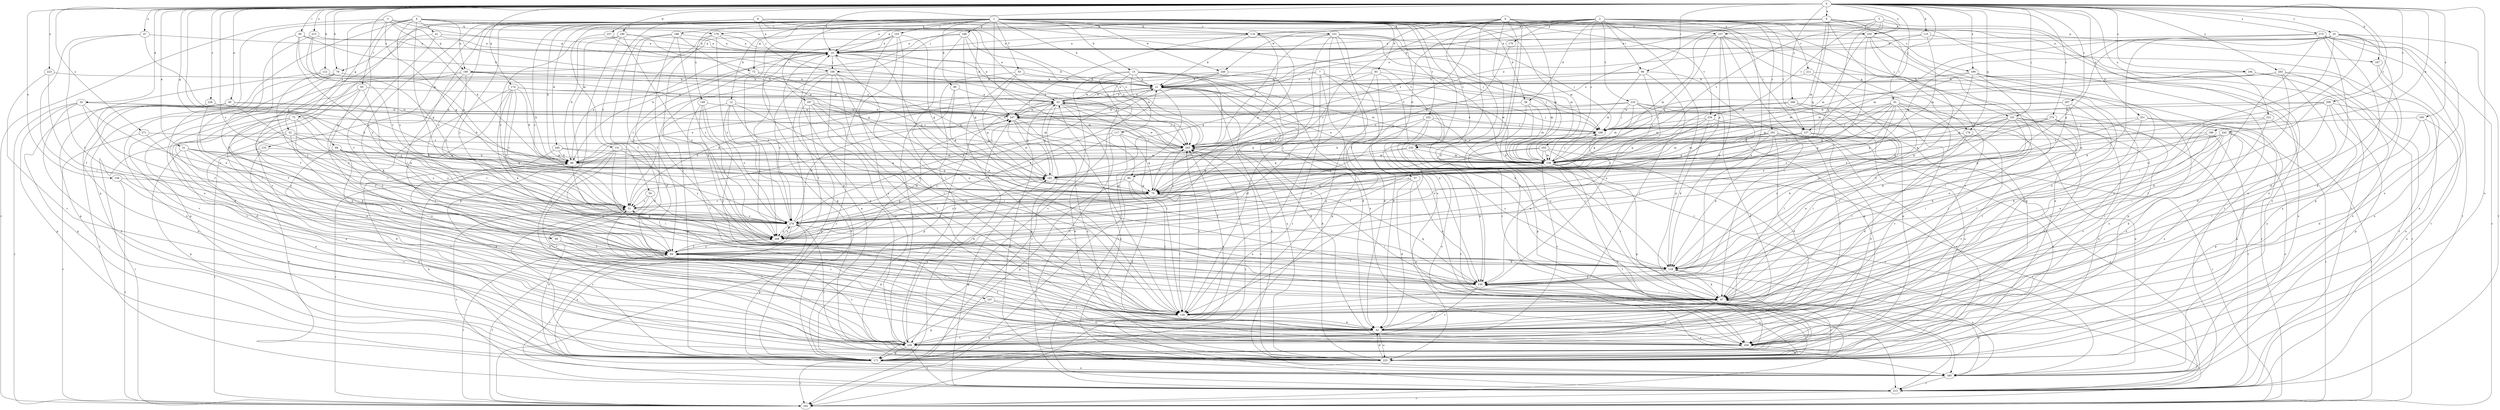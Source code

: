 strict digraph  {
0;
1;
2;
3;
4;
5;
6;
7;
8;
9;
10;
12;
15;
21;
25;
31;
35;
37;
38;
41;
42;
47;
49;
51;
52;
53;
54;
55;
60;
63;
64;
68;
69;
72;
73;
75;
76;
80;
83;
86;
90;
91;
96;
97;
101;
103;
106;
107;
108;
112;
115;
116;
117;
118;
127;
128;
131;
133;
139;
149;
150;
158;
160;
167;
168;
170;
171;
174;
176;
178;
180;
182;
186;
187;
188;
190;
192;
194;
195;
199;
201;
202;
203;
206;
207;
210;
211;
213;
215;
221;
223;
225;
229;
231;
232;
234;
235;
236;
237;
242;
245;
246;
247;
251;
255;
257;
258;
265;
266;
268;
271;
274;
275;
279;
0 -> 9  [label=a];
0 -> 10  [label=a];
0 -> 25  [label=c];
0 -> 31  [label=c];
0 -> 35  [label=d];
0 -> 47  [label=e];
0 -> 49  [label=e];
0 -> 51  [label=e];
0 -> 68  [label=g];
0 -> 69  [label=g];
0 -> 76  [label=h];
0 -> 90  [label=i];
0 -> 91  [label=i];
0 -> 96  [label=i];
0 -> 101  [label=j];
0 -> 112  [label=k];
0 -> 115  [label=k];
0 -> 127  [label=l];
0 -> 158  [label=o];
0 -> 160  [label=o];
0 -> 167  [label=p];
0 -> 174  [label=q];
0 -> 176  [label=q];
0 -> 186  [label=r];
0 -> 194  [label=s];
0 -> 195  [label=s];
0 -> 199  [label=s];
0 -> 206  [label=t];
0 -> 207  [label=t];
0 -> 215  [label=u];
0 -> 221  [label=u];
0 -> 223  [label=u];
0 -> 229  [label=v];
0 -> 237  [label=w];
0 -> 242  [label=w];
0 -> 251  [label=x];
0 -> 255  [label=x];
0 -> 265  [label=y];
0 -> 266  [label=y];
0 -> 271  [label=z];
0 -> 274  [label=z];
0 -> 275  [label=z];
0 -> 279  [label=z];
1 -> 12  [label=b];
1 -> 15  [label=b];
1 -> 21  [label=b];
1 -> 37  [label=d];
1 -> 38  [label=d];
1 -> 54  [label=f];
1 -> 55  [label=f];
1 -> 60  [label=f];
1 -> 72  [label=g];
1 -> 76  [label=h];
1 -> 80  [label=h];
1 -> 83  [label=h];
1 -> 86  [label=h];
1 -> 101  [label=j];
1 -> 103  [label=j];
1 -> 116  [label=k];
1 -> 131  [label=m];
1 -> 133  [label=m];
1 -> 139  [label=m];
1 -> 149  [label=n];
1 -> 167  [label=p];
1 -> 168  [label=p];
1 -> 176  [label=q];
1 -> 187  [label=r];
1 -> 188  [label=r];
1 -> 190  [label=r];
1 -> 192  [label=r];
1 -> 225  [label=u];
1 -> 231  [label=v];
1 -> 232  [label=v];
1 -> 234  [label=v];
1 -> 245  [label=w];
1 -> 246  [label=w];
1 -> 268  [label=y];
1 -> 279  [label=z];
2 -> 10  [label=a];
2 -> 38  [label=d];
2 -> 60  [label=f];
2 -> 96  [label=i];
2 -> 106  [label=j];
2 -> 127  [label=l];
2 -> 150  [label=n];
2 -> 170  [label=p];
2 -> 171  [label=p];
2 -> 178  [label=q];
2 -> 199  [label=s];
2 -> 201  [label=s];
2 -> 202  [label=s];
2 -> 203  [label=s];
2 -> 210  [label=t];
2 -> 211  [label=t];
2 -> 213  [label=t];
2 -> 246  [label=w];
3 -> 52  [label=e];
3 -> 72  [label=g];
3 -> 73  [label=g];
3 -> 75  [label=g];
3 -> 86  [label=h];
3 -> 178  [label=q];
3 -> 180  [label=q];
3 -> 192  [label=r];
4 -> 31  [label=c];
4 -> 41  [label=d];
4 -> 63  [label=f];
4 -> 106  [label=j];
4 -> 171  [label=p];
4 -> 180  [label=q];
4 -> 225  [label=u];
4 -> 247  [label=w];
4 -> 255  [label=x];
4 -> 279  [label=z];
5 -> 21  [label=b];
5 -> 53  [label=e];
5 -> 75  [label=g];
5 -> 225  [label=u];
5 -> 234  [label=v];
5 -> 235  [label=v];
5 -> 255  [label=x];
5 -> 257  [label=x];
6 -> 31  [label=c];
6 -> 86  [label=h];
6 -> 116  [label=k];
6 -> 127  [label=l];
6 -> 128  [label=l];
6 -> 150  [label=n];
6 -> 160  [label=o];
6 -> 192  [label=r];
6 -> 235  [label=v];
6 -> 257  [label=x];
6 -> 258  [label=x];
7 -> 21  [label=b];
7 -> 42  [label=d];
7 -> 53  [label=e];
7 -> 139  [label=m];
7 -> 171  [label=p];
7 -> 268  [label=y];
8 -> 10  [label=a];
8 -> 53  [label=e];
8 -> 97  [label=i];
8 -> 116  [label=k];
8 -> 203  [label=s];
8 -> 235  [label=v];
8 -> 236  [label=v];
8 -> 268  [label=y];
8 -> 279  [label=z];
9 -> 10  [label=a];
9 -> 116  [label=k];
9 -> 139  [label=m];
9 -> 160  [label=o];
9 -> 180  [label=q];
9 -> 182  [label=q];
9 -> 203  [label=s];
9 -> 213  [label=t];
9 -> 236  [label=v];
9 -> 258  [label=x];
10 -> 21  [label=b];
10 -> 31  [label=c];
10 -> 106  [label=j];
10 -> 128  [label=l];
10 -> 150  [label=n];
10 -> 279  [label=z];
12 -> 97  [label=i];
12 -> 107  [label=j];
12 -> 171  [label=p];
12 -> 225  [label=u];
12 -> 247  [label=w];
12 -> 268  [label=y];
15 -> 21  [label=b];
15 -> 42  [label=d];
15 -> 108  [label=j];
15 -> 117  [label=k];
15 -> 192  [label=r];
15 -> 203  [label=s];
15 -> 213  [label=t];
15 -> 236  [label=v];
15 -> 258  [label=x];
21 -> 53  [label=e];
21 -> 118  [label=k];
21 -> 160  [label=o];
21 -> 213  [label=t];
21 -> 225  [label=u];
25 -> 10  [label=a];
25 -> 42  [label=d];
25 -> 75  [label=g];
25 -> 97  [label=i];
25 -> 118  [label=k];
25 -> 139  [label=m];
25 -> 150  [label=n];
25 -> 213  [label=t];
25 -> 258  [label=x];
31 -> 21  [label=b];
31 -> 213  [label=t];
31 -> 236  [label=v];
31 -> 279  [label=z];
35 -> 64  [label=f];
35 -> 86  [label=h];
35 -> 171  [label=p];
35 -> 192  [label=r];
35 -> 225  [label=u];
35 -> 247  [label=w];
35 -> 279  [label=z];
37 -> 42  [label=d];
37 -> 64  [label=f];
37 -> 75  [label=g];
37 -> 150  [label=n];
37 -> 258  [label=x];
38 -> 97  [label=i];
38 -> 139  [label=m];
38 -> 171  [label=p];
38 -> 247  [label=w];
41 -> 10  [label=a];
41 -> 64  [label=f];
41 -> 128  [label=l];
41 -> 203  [label=s];
42 -> 31  [label=c];
42 -> 64  [label=f];
42 -> 97  [label=i];
42 -> 225  [label=u];
42 -> 236  [label=v];
42 -> 258  [label=x];
47 -> 10  [label=a];
47 -> 64  [label=f];
47 -> 97  [label=i];
47 -> 182  [label=q];
49 -> 171  [label=p];
49 -> 203  [label=s];
49 -> 213  [label=t];
49 -> 225  [label=u];
49 -> 247  [label=w];
49 -> 279  [label=z];
51 -> 31  [label=c];
51 -> 42  [label=d];
51 -> 86  [label=h];
51 -> 150  [label=n];
51 -> 171  [label=p];
51 -> 182  [label=q];
52 -> 118  [label=k];
52 -> 182  [label=q];
52 -> 192  [label=r];
52 -> 203  [label=s];
52 -> 225  [label=u];
52 -> 279  [label=z];
53 -> 21  [label=b];
53 -> 108  [label=j];
53 -> 128  [label=l];
53 -> 160  [label=o];
53 -> 171  [label=p];
53 -> 182  [label=q];
53 -> 203  [label=s];
53 -> 225  [label=u];
53 -> 247  [label=w];
54 -> 31  [label=c];
54 -> 97  [label=i];
54 -> 160  [label=o];
55 -> 21  [label=b];
55 -> 42  [label=d];
55 -> 75  [label=g];
55 -> 139  [label=m];
55 -> 236  [label=v];
60 -> 75  [label=g];
60 -> 128  [label=l];
60 -> 171  [label=p];
60 -> 258  [label=x];
60 -> 279  [label=z];
63 -> 42  [label=d];
63 -> 53  [label=e];
63 -> 150  [label=n];
63 -> 236  [label=v];
63 -> 279  [label=z];
64 -> 118  [label=k];
64 -> 192  [label=r];
64 -> 213  [label=t];
64 -> 236  [label=v];
64 -> 247  [label=w];
64 -> 268  [label=y];
68 -> 31  [label=c];
68 -> 139  [label=m];
68 -> 182  [label=q];
68 -> 236  [label=v];
68 -> 258  [label=x];
69 -> 42  [label=d];
69 -> 64  [label=f];
69 -> 128  [label=l];
72 -> 21  [label=b];
72 -> 42  [label=d];
72 -> 182  [label=q];
73 -> 64  [label=f];
73 -> 108  [label=j];
73 -> 128  [label=l];
73 -> 150  [label=n];
73 -> 225  [label=u];
73 -> 268  [label=y];
75 -> 31  [label=c];
75 -> 97  [label=i];
75 -> 128  [label=l];
75 -> 203  [label=s];
75 -> 279  [label=z];
76 -> 21  [label=b];
76 -> 64  [label=f];
76 -> 225  [label=u];
76 -> 236  [label=v];
80 -> 53  [label=e];
80 -> 75  [label=g];
80 -> 236  [label=v];
83 -> 21  [label=b];
83 -> 42  [label=d];
83 -> 128  [label=l];
83 -> 139  [label=m];
83 -> 150  [label=n];
83 -> 182  [label=q];
86 -> 10  [label=a];
86 -> 53  [label=e];
86 -> 108  [label=j];
86 -> 118  [label=k];
86 -> 182  [label=q];
90 -> 10  [label=a];
90 -> 21  [label=b];
90 -> 31  [label=c];
90 -> 64  [label=f];
90 -> 182  [label=q];
91 -> 75  [label=g];
91 -> 97  [label=i];
91 -> 118  [label=k];
91 -> 128  [label=l];
91 -> 139  [label=m];
91 -> 182  [label=q];
91 -> 247  [label=w];
91 -> 258  [label=x];
91 -> 268  [label=y];
91 -> 279  [label=z];
96 -> 21  [label=b];
96 -> 86  [label=h];
96 -> 128  [label=l];
96 -> 139  [label=m];
96 -> 150  [label=n];
96 -> 171  [label=p];
97 -> 118  [label=k];
97 -> 128  [label=l];
97 -> 160  [label=o];
97 -> 236  [label=v];
101 -> 97  [label=i];
101 -> 108  [label=j];
101 -> 118  [label=k];
101 -> 128  [label=l];
101 -> 182  [label=q];
101 -> 213  [label=t];
101 -> 225  [label=u];
101 -> 258  [label=x];
103 -> 10  [label=a];
103 -> 75  [label=g];
103 -> 128  [label=l];
103 -> 171  [label=p];
103 -> 192  [label=r];
103 -> 258  [label=x];
103 -> 268  [label=y];
106 -> 21  [label=b];
106 -> 31  [label=c];
106 -> 128  [label=l];
106 -> 150  [label=n];
106 -> 182  [label=q];
106 -> 225  [label=u];
106 -> 268  [label=y];
106 -> 279  [label=z];
107 -> 128  [label=l];
107 -> 171  [label=p];
107 -> 258  [label=x];
108 -> 53  [label=e];
108 -> 150  [label=n];
108 -> 203  [label=s];
112 -> 21  [label=b];
112 -> 171  [label=p];
112 -> 203  [label=s];
112 -> 268  [label=y];
115 -> 10  [label=a];
115 -> 42  [label=d];
115 -> 53  [label=e];
115 -> 139  [label=m];
116 -> 10  [label=a];
116 -> 21  [label=b];
116 -> 31  [label=c];
116 -> 75  [label=g];
116 -> 139  [label=m];
116 -> 247  [label=w];
117 -> 75  [label=g];
117 -> 192  [label=r];
117 -> 203  [label=s];
117 -> 268  [label=y];
117 -> 279  [label=z];
118 -> 150  [label=n];
118 -> 160  [label=o];
118 -> 203  [label=s];
127 -> 139  [label=m];
127 -> 182  [label=q];
127 -> 203  [label=s];
127 -> 225  [label=u];
127 -> 258  [label=x];
128 -> 31  [label=c];
128 -> 42  [label=d];
128 -> 171  [label=p];
128 -> 203  [label=s];
131 -> 97  [label=i];
131 -> 139  [label=m];
131 -> 150  [label=n];
131 -> 192  [label=r];
131 -> 236  [label=v];
131 -> 268  [label=y];
133 -> 86  [label=h];
133 -> 160  [label=o];
133 -> 192  [label=r];
139 -> 10  [label=a];
139 -> 53  [label=e];
139 -> 97  [label=i];
139 -> 108  [label=j];
139 -> 213  [label=t];
139 -> 225  [label=u];
139 -> 279  [label=z];
149 -> 97  [label=i];
149 -> 128  [label=l];
149 -> 247  [label=w];
149 -> 268  [label=y];
149 -> 279  [label=z];
150 -> 75  [label=g];
150 -> 97  [label=i];
150 -> 236  [label=v];
158 -> 75  [label=g];
158 -> 192  [label=r];
158 -> 236  [label=v];
160 -> 86  [label=h];
160 -> 213  [label=t];
167 -> 160  [label=o];
167 -> 213  [label=t];
168 -> 10  [label=a];
168 -> 53  [label=e];
168 -> 75  [label=g];
168 -> 86  [label=h];
168 -> 128  [label=l];
168 -> 203  [label=s];
170 -> 64  [label=f];
171 -> 10  [label=a];
171 -> 31  [label=c];
171 -> 86  [label=h];
171 -> 160  [label=o];
171 -> 192  [label=r];
171 -> 247  [label=w];
174 -> 31  [label=c];
174 -> 53  [label=e];
174 -> 86  [label=h];
174 -> 118  [label=k];
174 -> 128  [label=l];
174 -> 139  [label=m];
174 -> 258  [label=x];
174 -> 279  [label=z];
176 -> 42  [label=d];
176 -> 150  [label=n];
176 -> 203  [label=s];
176 -> 236  [label=v];
178 -> 10  [label=a];
178 -> 64  [label=f];
178 -> 118  [label=k];
178 -> 203  [label=s];
178 -> 279  [label=z];
180 -> 21  [label=b];
180 -> 31  [label=c];
180 -> 42  [label=d];
180 -> 86  [label=h];
180 -> 118  [label=k];
180 -> 171  [label=p];
180 -> 247  [label=w];
182 -> 53  [label=e];
182 -> 75  [label=g];
182 -> 247  [label=w];
186 -> 97  [label=i];
186 -> 118  [label=k];
186 -> 171  [label=p];
186 -> 203  [label=s];
187 -> 42  [label=d];
187 -> 64  [label=f];
187 -> 128  [label=l];
187 -> 139  [label=m];
187 -> 171  [label=p];
187 -> 247  [label=w];
188 -> 10  [label=a];
188 -> 42  [label=d];
188 -> 64  [label=f];
188 -> 75  [label=g];
188 -> 97  [label=i];
188 -> 279  [label=z];
190 -> 10  [label=a];
190 -> 86  [label=h];
190 -> 171  [label=p];
190 -> 203  [label=s];
190 -> 225  [label=u];
190 -> 268  [label=y];
192 -> 64  [label=f];
194 -> 21  [label=b];
194 -> 192  [label=r];
194 -> 213  [label=t];
195 -> 42  [label=d];
195 -> 108  [label=j];
195 -> 128  [label=l];
195 -> 225  [label=u];
199 -> 21  [label=b];
199 -> 42  [label=d];
199 -> 64  [label=f];
199 -> 97  [label=i];
199 -> 139  [label=m];
199 -> 171  [label=p];
199 -> 225  [label=u];
201 -> 42  [label=d];
201 -> 86  [label=h];
201 -> 118  [label=k];
201 -> 139  [label=m];
201 -> 192  [label=r];
201 -> 203  [label=s];
201 -> 213  [label=t];
201 -> 225  [label=u];
201 -> 279  [label=z];
202 -> 64  [label=f];
202 -> 139  [label=m];
202 -> 160  [label=o];
202 -> 171  [label=p];
202 -> 236  [label=v];
202 -> 268  [label=y];
203 -> 86  [label=h];
203 -> 139  [label=m];
203 -> 247  [label=w];
203 -> 279  [label=z];
206 -> 64  [label=f];
206 -> 97  [label=i];
206 -> 139  [label=m];
206 -> 171  [label=p];
206 -> 225  [label=u];
206 -> 247  [label=w];
206 -> 258  [label=x];
207 -> 118  [label=k];
207 -> 128  [label=l];
207 -> 150  [label=n];
207 -> 203  [label=s];
207 -> 247  [label=w];
210 -> 42  [label=d];
210 -> 75  [label=g];
210 -> 108  [label=j];
210 -> 139  [label=m];
210 -> 160  [label=o];
210 -> 203  [label=s];
210 -> 236  [label=v];
210 -> 247  [label=w];
211 -> 21  [label=b];
211 -> 171  [label=p];
211 -> 192  [label=r];
213 -> 182  [label=q];
213 -> 192  [label=r];
213 -> 203  [label=s];
215 -> 10  [label=a];
215 -> 31  [label=c];
215 -> 75  [label=g];
215 -> 150  [label=n];
221 -> 42  [label=d];
221 -> 108  [label=j];
221 -> 128  [label=l];
221 -> 192  [label=r];
223 -> 21  [label=b];
223 -> 64  [label=f];
223 -> 236  [label=v];
225 -> 21  [label=b];
225 -> 42  [label=d];
225 -> 53  [label=e];
225 -> 97  [label=i];
225 -> 150  [label=n];
225 -> 203  [label=s];
225 -> 279  [label=z];
229 -> 42  [label=d];
229 -> 64  [label=f];
229 -> 86  [label=h];
229 -> 247  [label=w];
231 -> 10  [label=a];
231 -> 108  [label=j];
231 -> 118  [label=k];
231 -> 139  [label=m];
231 -> 171  [label=p];
231 -> 192  [label=r];
231 -> 203  [label=s];
231 -> 258  [label=x];
231 -> 268  [label=y];
232 -> 108  [label=j];
232 -> 139  [label=m];
232 -> 160  [label=o];
232 -> 182  [label=q];
232 -> 213  [label=t];
232 -> 279  [label=z];
234 -> 31  [label=c];
234 -> 108  [label=j];
234 -> 118  [label=k];
234 -> 182  [label=q];
234 -> 225  [label=u];
235 -> 75  [label=g];
235 -> 139  [label=m];
235 -> 150  [label=n];
235 -> 182  [label=q];
235 -> 213  [label=t];
236 -> 10  [label=a];
236 -> 171  [label=p];
236 -> 182  [label=q];
236 -> 203  [label=s];
236 -> 213  [label=t];
237 -> 10  [label=a];
237 -> 31  [label=c];
237 -> 108  [label=j];
242 -> 75  [label=g];
242 -> 97  [label=i];
242 -> 118  [label=k];
242 -> 139  [label=m];
242 -> 150  [label=n];
242 -> 160  [label=o];
242 -> 203  [label=s];
242 -> 258  [label=x];
245 -> 86  [label=h];
245 -> 139  [label=m];
245 -> 182  [label=q];
245 -> 258  [label=x];
246 -> 21  [label=b];
246 -> 31  [label=c];
246 -> 128  [label=l];
246 -> 247  [label=w];
247 -> 108  [label=j];
247 -> 128  [label=l];
247 -> 160  [label=o];
247 -> 258  [label=x];
251 -> 108  [label=j];
251 -> 128  [label=l];
251 -> 225  [label=u];
251 -> 258  [label=x];
251 -> 268  [label=y];
255 -> 10  [label=a];
255 -> 31  [label=c];
255 -> 97  [label=i];
255 -> 118  [label=k];
255 -> 139  [label=m];
255 -> 258  [label=x];
257 -> 10  [label=a];
257 -> 75  [label=g];
257 -> 97  [label=i];
257 -> 118  [label=k];
257 -> 139  [label=m];
257 -> 171  [label=p];
257 -> 182  [label=q];
257 -> 225  [label=u];
258 -> 21  [label=b];
258 -> 225  [label=u];
265 -> 21  [label=b];
265 -> 42  [label=d];
265 -> 108  [label=j];
265 -> 128  [label=l];
265 -> 139  [label=m];
265 -> 225  [label=u];
265 -> 258  [label=x];
266 -> 108  [label=j];
266 -> 128  [label=l];
266 -> 139  [label=m];
266 -> 150  [label=n];
266 -> 236  [label=v];
266 -> 247  [label=w];
268 -> 21  [label=b];
268 -> 64  [label=f];
268 -> 279  [label=z];
271 -> 192  [label=r];
271 -> 203  [label=s];
271 -> 268  [label=y];
274 -> 75  [label=g];
274 -> 97  [label=i];
274 -> 108  [label=j];
274 -> 182  [label=q];
274 -> 192  [label=r];
274 -> 236  [label=v];
275 -> 10  [label=a];
275 -> 42  [label=d];
275 -> 160  [label=o];
275 -> 171  [label=p];
275 -> 182  [label=q];
275 -> 192  [label=r];
275 -> 213  [label=t];
275 -> 258  [label=x];
279 -> 21  [label=b];
279 -> 150  [label=n];
279 -> 160  [label=o];
279 -> 171  [label=p];
279 -> 182  [label=q];
279 -> 247  [label=w];
279 -> 268  [label=y];
}
